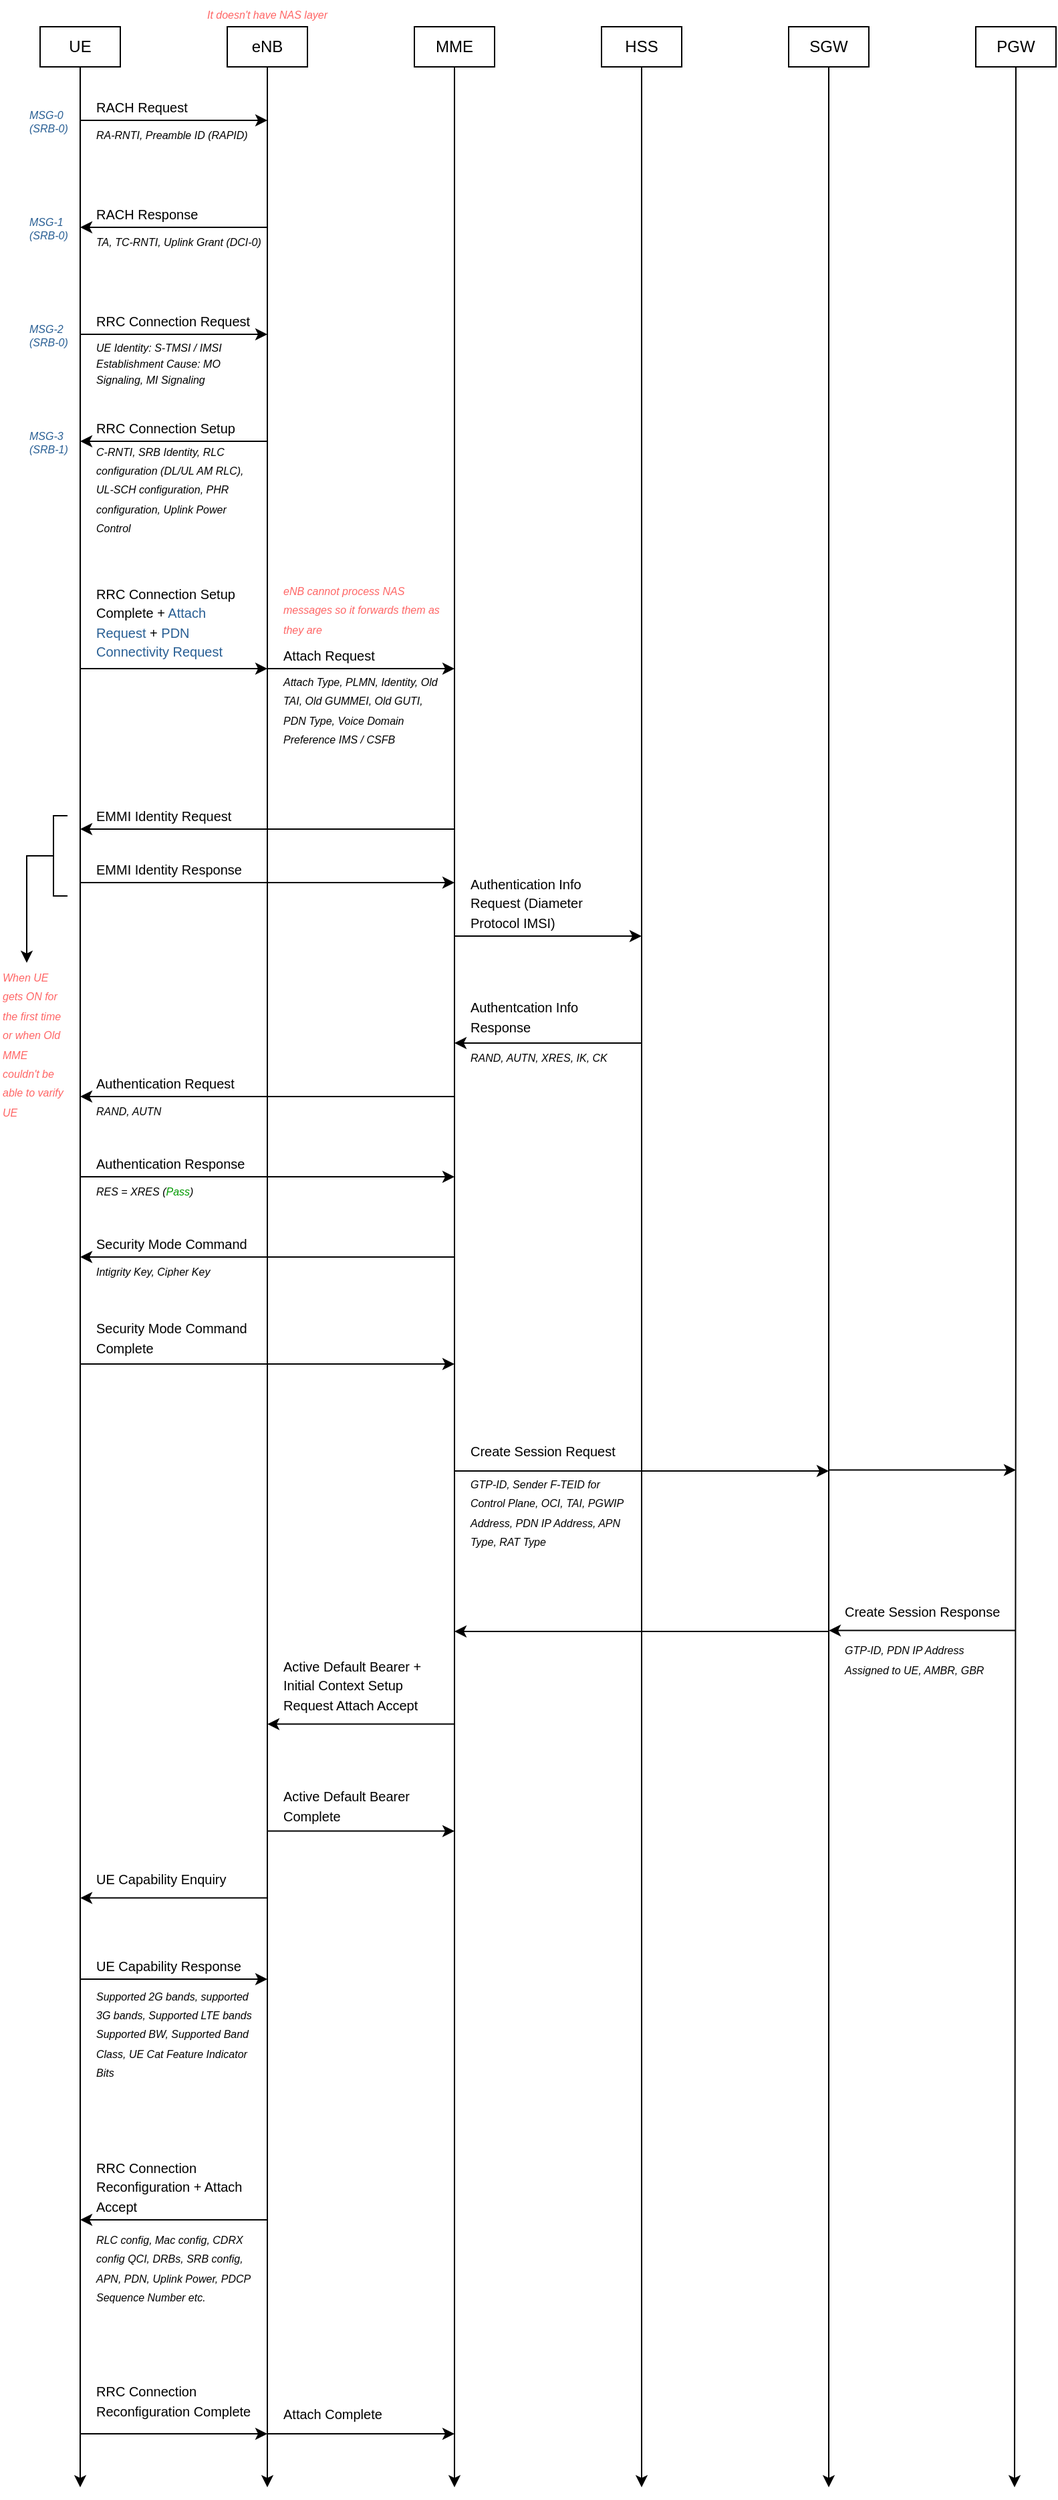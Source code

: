 <mxfile version="26.1.1">
  <diagram name="Page-1" id="juCOnUi9ip3WTIvUoLlp">
    <mxGraphModel dx="941" dy="547" grid="1" gridSize="10" guides="1" tooltips="1" connect="1" arrows="1" fold="1" page="1" pageScale="1" pageWidth="850" pageHeight="1100" math="0" shadow="0">
      <root>
        <mxCell id="0" />
        <mxCell id="1" parent="0" />
        <mxCell id="kvWB5lQ28OjroLRQHnsC-7" style="edgeStyle=orthogonalEdgeStyle;rounded=0;orthogonalLoop=1;jettySize=auto;html=1;exitX=0.5;exitY=1;exitDx=0;exitDy=0;" edge="1" parent="1" source="kvWB5lQ28OjroLRQHnsC-1">
          <mxGeometry relative="1" as="geometry">
            <mxPoint x="70" y="1880" as="targetPoint" />
          </mxGeometry>
        </mxCell>
        <mxCell id="kvWB5lQ28OjroLRQHnsC-1" value="UE" style="rounded=0;whiteSpace=wrap;html=1;" vertex="1" parent="1">
          <mxGeometry x="40" y="40" width="60" height="30" as="geometry" />
        </mxCell>
        <mxCell id="kvWB5lQ28OjroLRQHnsC-8" style="edgeStyle=orthogonalEdgeStyle;rounded=0;orthogonalLoop=1;jettySize=auto;html=1;exitX=0.5;exitY=1;exitDx=0;exitDy=0;" edge="1" parent="1" source="kvWB5lQ28OjroLRQHnsC-2">
          <mxGeometry relative="1" as="geometry">
            <mxPoint x="210" y="1880" as="targetPoint" />
          </mxGeometry>
        </mxCell>
        <mxCell id="kvWB5lQ28OjroLRQHnsC-2" value="eNB" style="rounded=0;whiteSpace=wrap;html=1;" vertex="1" parent="1">
          <mxGeometry x="180" y="40" width="60" height="30" as="geometry" />
        </mxCell>
        <mxCell id="kvWB5lQ28OjroLRQHnsC-9" style="edgeStyle=orthogonalEdgeStyle;rounded=0;orthogonalLoop=1;jettySize=auto;html=1;exitX=0.5;exitY=1;exitDx=0;exitDy=0;" edge="1" parent="1" source="kvWB5lQ28OjroLRQHnsC-3">
          <mxGeometry relative="1" as="geometry">
            <mxPoint x="350" y="1880" as="targetPoint" />
          </mxGeometry>
        </mxCell>
        <mxCell id="kvWB5lQ28OjroLRQHnsC-3" value="MME" style="rounded=0;whiteSpace=wrap;html=1;" vertex="1" parent="1">
          <mxGeometry x="320" y="40" width="60" height="30" as="geometry" />
        </mxCell>
        <mxCell id="kvWB5lQ28OjroLRQHnsC-10" style="edgeStyle=orthogonalEdgeStyle;rounded=0;orthogonalLoop=1;jettySize=auto;html=1;exitX=0.5;exitY=1;exitDx=0;exitDy=0;" edge="1" parent="1" source="kvWB5lQ28OjroLRQHnsC-4">
          <mxGeometry relative="1" as="geometry">
            <mxPoint x="490" y="1880" as="targetPoint" />
          </mxGeometry>
        </mxCell>
        <mxCell id="kvWB5lQ28OjroLRQHnsC-4" value="HSS" style="rounded=0;whiteSpace=wrap;html=1;" vertex="1" parent="1">
          <mxGeometry x="460" y="40" width="60" height="30" as="geometry" />
        </mxCell>
        <mxCell id="kvWB5lQ28OjroLRQHnsC-11" style="edgeStyle=orthogonalEdgeStyle;rounded=0;orthogonalLoop=1;jettySize=auto;html=1;exitX=0.5;exitY=1;exitDx=0;exitDy=0;" edge="1" parent="1" source="kvWB5lQ28OjroLRQHnsC-5">
          <mxGeometry relative="1" as="geometry">
            <mxPoint x="630" y="1880" as="targetPoint" />
          </mxGeometry>
        </mxCell>
        <mxCell id="kvWB5lQ28OjroLRQHnsC-5" value="SGW" style="rounded=0;whiteSpace=wrap;html=1;" vertex="1" parent="1">
          <mxGeometry x="600" y="40" width="60" height="30" as="geometry" />
        </mxCell>
        <mxCell id="kvWB5lQ28OjroLRQHnsC-13" style="edgeStyle=orthogonalEdgeStyle;rounded=0;orthogonalLoop=1;jettySize=auto;html=1;exitX=0.5;exitY=1;exitDx=0;exitDy=0;" edge="1" parent="1" source="kvWB5lQ28OjroLRQHnsC-6">
          <mxGeometry relative="1" as="geometry">
            <mxPoint x="769" y="1880" as="targetPoint" />
          </mxGeometry>
        </mxCell>
        <mxCell id="kvWB5lQ28OjroLRQHnsC-6" value="PGW" style="rounded=0;whiteSpace=wrap;html=1;" vertex="1" parent="1">
          <mxGeometry x="740" y="40" width="60" height="30" as="geometry" />
        </mxCell>
        <mxCell id="kvWB5lQ28OjroLRQHnsC-15" value="" style="endArrow=classic;html=1;rounded=0;" edge="1" parent="1">
          <mxGeometry width="50" height="50" relative="1" as="geometry">
            <mxPoint x="70" y="110" as="sourcePoint" />
            <mxPoint x="210" y="110" as="targetPoint" />
          </mxGeometry>
        </mxCell>
        <mxCell id="kvWB5lQ28OjroLRQHnsC-16" value="&lt;font style=&quot;font-size: 10px;&quot;&gt;RACH Request&lt;/font&gt;" style="text;html=1;align=left;verticalAlign=middle;whiteSpace=wrap;rounded=0;" vertex="1" parent="1">
          <mxGeometry x="80" y="90" width="110" height="20" as="geometry" />
        </mxCell>
        <mxCell id="kvWB5lQ28OjroLRQHnsC-17" value="&lt;font style=&quot;font-size: 8px;&quot;&gt;RA-RNTI, Preamble ID (RAPID)&lt;/font&gt;" style="text;html=1;align=left;verticalAlign=middle;whiteSpace=wrap;rounded=0;fontStyle=2" vertex="1" parent="1">
          <mxGeometry x="80" y="110" width="130" height="20" as="geometry" />
        </mxCell>
        <mxCell id="kvWB5lQ28OjroLRQHnsC-18" value="" style="endArrow=classic;html=1;rounded=0;" edge="1" parent="1">
          <mxGeometry width="50" height="50" relative="1" as="geometry">
            <mxPoint x="70" y="270" as="sourcePoint" />
            <mxPoint x="210" y="270" as="targetPoint" />
          </mxGeometry>
        </mxCell>
        <mxCell id="kvWB5lQ28OjroLRQHnsC-19" value="&lt;font style=&quot;font-size: 10px;&quot;&gt;RRC Connection Request&lt;/font&gt;" style="text;html=1;align=left;verticalAlign=middle;whiteSpace=wrap;rounded=0;" vertex="1" parent="1">
          <mxGeometry x="80" y="250" width="120" height="20" as="geometry" />
        </mxCell>
        <mxCell id="kvWB5lQ28OjroLRQHnsC-20" value="&lt;div style=&quot;line-height: 100%;&quot;&gt;&lt;font style=&quot;font-size: 8px; line-height: 100%;&quot;&gt;UE Identity: S-TMSI / IMSI&lt;/font&gt;&lt;div&gt;&lt;font style=&quot;font-size: 8px; line-height: 100%;&quot;&gt;Establishment Cause: MO Signaling, MI Signaling&lt;/font&gt;&lt;/div&gt;&lt;/div&gt;" style="text;html=1;align=left;verticalAlign=middle;whiteSpace=wrap;rounded=0;fontStyle=2" vertex="1" parent="1">
          <mxGeometry x="80" y="270" width="120" height="40" as="geometry" />
        </mxCell>
        <mxCell id="kvWB5lQ28OjroLRQHnsC-21" value="" style="endArrow=classic;html=1;rounded=0;" edge="1" parent="1">
          <mxGeometry width="50" height="50" relative="1" as="geometry">
            <mxPoint x="210" y="190" as="sourcePoint" />
            <mxPoint x="70" y="190" as="targetPoint" />
          </mxGeometry>
        </mxCell>
        <mxCell id="kvWB5lQ28OjroLRQHnsC-22" value="&lt;font style=&quot;font-size: 10px;&quot;&gt;RACH Response&lt;/font&gt;" style="text;html=1;align=left;verticalAlign=middle;whiteSpace=wrap;rounded=0;" vertex="1" parent="1">
          <mxGeometry x="80" y="170" width="110" height="20" as="geometry" />
        </mxCell>
        <mxCell id="kvWB5lQ28OjroLRQHnsC-23" value="&lt;font style=&quot;font-size: 8px;&quot;&gt;TA, TC-RNTI, Uplink Grant (DCI-0)&lt;/font&gt;" style="text;html=1;align=left;verticalAlign=middle;whiteSpace=wrap;rounded=0;fontStyle=2" vertex="1" parent="1">
          <mxGeometry x="80" y="190" width="130" height="20" as="geometry" />
        </mxCell>
        <mxCell id="kvWB5lQ28OjroLRQHnsC-24" value="" style="endArrow=classic;html=1;rounded=0;" edge="1" parent="1">
          <mxGeometry width="50" height="50" relative="1" as="geometry">
            <mxPoint x="210" y="350" as="sourcePoint" />
            <mxPoint x="70" y="350" as="targetPoint" />
          </mxGeometry>
        </mxCell>
        <mxCell id="kvWB5lQ28OjroLRQHnsC-25" value="&lt;font style=&quot;font-size: 10px;&quot;&gt;RRC Connection Setup&lt;/font&gt;" style="text;html=1;align=left;verticalAlign=middle;whiteSpace=wrap;rounded=0;" vertex="1" parent="1">
          <mxGeometry x="80" y="330" width="110" height="20" as="geometry" />
        </mxCell>
        <mxCell id="kvWB5lQ28OjroLRQHnsC-26" value="&lt;span style=&quot;font-size: 8px;&quot;&gt;C-RNTI, SRB Identity, RLC configuration (DL/UL AM RLC), UL-SCH configuration, PHR configuration, Uplink Power Control&lt;/span&gt;" style="text;html=1;align=left;verticalAlign=middle;whiteSpace=wrap;rounded=0;fontStyle=2" vertex="1" parent="1">
          <mxGeometry x="80" y="350" width="120" height="70" as="geometry" />
        </mxCell>
        <mxCell id="kvWB5lQ28OjroLRQHnsC-27" value="" style="endArrow=classic;html=1;rounded=0;" edge="1" parent="1">
          <mxGeometry width="50" height="50" relative="1" as="geometry">
            <mxPoint x="70" y="520" as="sourcePoint" />
            <mxPoint x="210" y="520" as="targetPoint" />
          </mxGeometry>
        </mxCell>
        <mxCell id="kvWB5lQ28OjroLRQHnsC-28" value="&lt;font style=&quot;font-size: 10px;&quot;&gt;RRC Connection Setup Complete + &lt;font style=&quot;color: rgb(41, 95, 148);&quot;&gt;Attach Request&lt;/font&gt; + &lt;font style=&quot;color: rgb(41, 95, 148);&quot;&gt;PDN Connectivity Request&lt;/font&gt;&lt;/font&gt;" style="text;html=1;align=left;verticalAlign=middle;whiteSpace=wrap;rounded=0;" vertex="1" parent="1">
          <mxGeometry x="80" y="450" width="120" height="70" as="geometry" />
        </mxCell>
        <mxCell id="kvWB5lQ28OjroLRQHnsC-30" value="" style="endArrow=classic;html=1;rounded=0;fontColor=#33FF33;labelBackgroundColor=#B5739D;labelBorderColor=#67AB9F;fillColor=#f5f5f5;strokeColor=light-dark(#000000, #3a756b);" edge="1" parent="1">
          <mxGeometry width="50" height="50" relative="1" as="geometry">
            <mxPoint x="210" y="520" as="sourcePoint" />
            <mxPoint x="350" y="520" as="targetPoint" />
          </mxGeometry>
        </mxCell>
        <mxCell id="kvWB5lQ28OjroLRQHnsC-31" value="&lt;font style=&quot;font-size: 10px;&quot;&gt;Attach Request&lt;/font&gt;" style="text;html=1;align=left;verticalAlign=middle;whiteSpace=wrap;rounded=0;" vertex="1" parent="1">
          <mxGeometry x="220" y="500" width="120" height="20" as="geometry" />
        </mxCell>
        <mxCell id="kvWB5lQ28OjroLRQHnsC-32" value="&lt;span style=&quot;font-size: 8px;&quot;&gt;Attach Type, PLMN, Identity, Old TAI, Old GUMMEI, Old GUTI, PDN Type, Voice Domain Preference IMS / CSFB&lt;/span&gt;" style="text;html=1;align=left;verticalAlign=middle;whiteSpace=wrap;rounded=0;fontStyle=2" vertex="1" parent="1">
          <mxGeometry x="220" y="520" width="120" height="60" as="geometry" />
        </mxCell>
        <mxCell id="kvWB5lQ28OjroLRQHnsC-33" value="" style="endArrow=classic;html=1;rounded=0;" edge="1" parent="1">
          <mxGeometry width="50" height="50" relative="1" as="geometry">
            <mxPoint x="350" y="640" as="sourcePoint" />
            <mxPoint x="70" y="640" as="targetPoint" />
          </mxGeometry>
        </mxCell>
        <mxCell id="kvWB5lQ28OjroLRQHnsC-34" value="&lt;font style=&quot;font-size: 10px;&quot;&gt;EMMI Identity Request&lt;/font&gt;" style="text;html=1;align=left;verticalAlign=middle;whiteSpace=wrap;rounded=0;" vertex="1" parent="1">
          <mxGeometry x="80" y="620" width="120" height="20" as="geometry" />
        </mxCell>
        <mxCell id="kvWB5lQ28OjroLRQHnsC-35" value="" style="endArrow=classic;html=1;rounded=0;" edge="1" parent="1">
          <mxGeometry width="50" height="50" relative="1" as="geometry">
            <mxPoint x="70" y="680" as="sourcePoint" />
            <mxPoint x="350" y="680" as="targetPoint" />
          </mxGeometry>
        </mxCell>
        <mxCell id="kvWB5lQ28OjroLRQHnsC-36" value="&lt;font style=&quot;font-size: 10px;&quot;&gt;EMMI Identity Response&lt;/font&gt;" style="text;html=1;align=left;verticalAlign=middle;whiteSpace=wrap;rounded=0;" vertex="1" parent="1">
          <mxGeometry x="80" y="660" width="120" height="20" as="geometry" />
        </mxCell>
        <mxCell id="kvWB5lQ28OjroLRQHnsC-37" value="" style="endArrow=classic;html=1;rounded=0;fontColor=#33FF33;labelBackgroundColor=#B5739D;labelBorderColor=#67AB9F;fillColor=#f5f5f5;strokeColor=light-dark(#000000, #3a756b);" edge="1" parent="1">
          <mxGeometry width="50" height="50" relative="1" as="geometry">
            <mxPoint x="350" y="720" as="sourcePoint" />
            <mxPoint x="490" y="720" as="targetPoint" />
          </mxGeometry>
        </mxCell>
        <mxCell id="kvWB5lQ28OjroLRQHnsC-38" value="&lt;font style=&quot;font-size: 10px;&quot;&gt;Authentication Info Request (Diameter Protocol IMSI)&lt;/font&gt;" style="text;html=1;align=left;verticalAlign=middle;whiteSpace=wrap;rounded=0;" vertex="1" parent="1">
          <mxGeometry x="360" y="670" width="120" height="50" as="geometry" />
        </mxCell>
        <mxCell id="kvWB5lQ28OjroLRQHnsC-39" value="" style="endArrow=classic;html=1;rounded=0;fontColor=#33FF33;labelBackgroundColor=#B5739D;labelBorderColor=#67AB9F;fillColor=#f5f5f5;strokeColor=light-dark(#000000, #3a756b);" edge="1" parent="1">
          <mxGeometry width="50" height="50" relative="1" as="geometry">
            <mxPoint x="490" y="800" as="sourcePoint" />
            <mxPoint x="350" y="800" as="targetPoint" />
          </mxGeometry>
        </mxCell>
        <mxCell id="kvWB5lQ28OjroLRQHnsC-40" value="&lt;font style=&quot;font-size: 10px;&quot;&gt;Authentcation Info Response&lt;/font&gt;" style="text;html=1;align=left;verticalAlign=middle;whiteSpace=wrap;rounded=0;" vertex="1" parent="1">
          <mxGeometry x="360" y="760" width="120" height="40" as="geometry" />
        </mxCell>
        <mxCell id="kvWB5lQ28OjroLRQHnsC-41" value="&lt;span style=&quot;font-size: 8px;&quot;&gt;RAND, AUTN, XRES, IK, CK&lt;/span&gt;" style="text;html=1;align=left;verticalAlign=middle;whiteSpace=wrap;rounded=0;fontStyle=2" vertex="1" parent="1">
          <mxGeometry x="360" y="800" width="120" height="20" as="geometry" />
        </mxCell>
        <mxCell id="kvWB5lQ28OjroLRQHnsC-42" value="&lt;div style=&quot;line-height: 80%;&quot;&gt;&lt;font style=&quot;font-size: 8px; line-height: 80%;&quot;&gt;MSG-0&lt;/font&gt;&lt;div&gt;&lt;font style=&quot;font-size: 8px; line-height: 80%;&quot;&gt;(SRB-0)&lt;/font&gt;&lt;/div&gt;&lt;/div&gt;" style="text;html=1;align=left;verticalAlign=middle;whiteSpace=wrap;rounded=0;fontStyle=2;fontColor=#295F94;" vertex="1" parent="1">
          <mxGeometry x="30" y="100" width="40" height="20" as="geometry" />
        </mxCell>
        <mxCell id="kvWB5lQ28OjroLRQHnsC-43" value="&lt;div style=&quot;line-height: 80%;&quot;&gt;&lt;font style=&quot;font-size: 8px; line-height: 80%;&quot;&gt;MSG-1&lt;/font&gt;&lt;div&gt;&lt;font style=&quot;font-size: 8px; line-height: 80%;&quot;&gt;(SRB-0)&lt;/font&gt;&lt;/div&gt;&lt;/div&gt;" style="text;html=1;align=left;verticalAlign=middle;whiteSpace=wrap;rounded=0;fontStyle=2;fontColor=#295F94;" vertex="1" parent="1">
          <mxGeometry x="30" y="180" width="40" height="20" as="geometry" />
        </mxCell>
        <mxCell id="kvWB5lQ28OjroLRQHnsC-44" value="&lt;div style=&quot;line-height: 80%;&quot;&gt;&lt;font style=&quot;font-size: 8px; line-height: 80%;&quot;&gt;MSG-2&lt;/font&gt;&lt;div&gt;&lt;font style=&quot;font-size: 8px; line-height: 80%;&quot;&gt;(SRB-0)&lt;/font&gt;&lt;/div&gt;&lt;/div&gt;" style="text;html=1;align=left;verticalAlign=middle;whiteSpace=wrap;rounded=0;fontStyle=2;fontColor=#295F94;" vertex="1" parent="1">
          <mxGeometry x="30" y="260" width="40" height="20" as="geometry" />
        </mxCell>
        <mxCell id="kvWB5lQ28OjroLRQHnsC-45" value="&lt;div style=&quot;line-height: 80%;&quot;&gt;&lt;font style=&quot;font-size: 8px; line-height: 80%;&quot;&gt;MSG-3&lt;/font&gt;&lt;div&gt;&lt;font style=&quot;font-size: 8px; line-height: 80%;&quot;&gt;(SRB-1)&lt;/font&gt;&lt;/div&gt;&lt;/div&gt;" style="text;html=1;align=left;verticalAlign=middle;whiteSpace=wrap;rounded=0;fontStyle=2;fontColor=#295F94;" vertex="1" parent="1">
          <mxGeometry x="30" y="340" width="40" height="20" as="geometry" />
        </mxCell>
        <mxCell id="kvWB5lQ28OjroLRQHnsC-47" style="edgeStyle=orthogonalEdgeStyle;rounded=0;orthogonalLoop=1;jettySize=auto;html=1;exitX=0.5;exitY=1;exitDx=0;exitDy=0;" edge="1" parent="1" source="kvWB5lQ28OjroLRQHnsC-46" target="kvWB5lQ28OjroLRQHnsC-49">
          <mxGeometry relative="1" as="geometry">
            <mxPoint x="30" y="740" as="targetPoint" />
            <Array as="points">
              <mxPoint x="30" y="660" />
            </Array>
          </mxGeometry>
        </mxCell>
        <mxCell id="kvWB5lQ28OjroLRQHnsC-46" value="" style="shape=partialRectangle;whiteSpace=wrap;html=1;bottom=1;right=1;left=1;top=0;fillColor=none;routingCenterX=-0.5;rotation=90;" vertex="1" parent="1">
          <mxGeometry x="25" y="655" width="60" height="10" as="geometry" />
        </mxCell>
        <mxCell id="kvWB5lQ28OjroLRQHnsC-49" value="&lt;span style=&quot;font-size: 8px;&quot;&gt;&lt;font style=&quot;color: rgb(255, 102, 102);&quot;&gt;When UE gets ON for the first time or when Old MME couldn&#39;t be able to varify UE&lt;/font&gt;&lt;/span&gt;" style="text;html=1;align=left;verticalAlign=middle;whiteSpace=wrap;rounded=0;fontStyle=2" vertex="1" parent="1">
          <mxGeometry x="10" y="740" width="50" height="120" as="geometry" />
        </mxCell>
        <mxCell id="kvWB5lQ28OjroLRQHnsC-50" value="&lt;span style=&quot;font-size: 8px;&quot;&gt;&lt;font style=&quot;color: rgb(255, 102, 102);&quot;&gt;eNB cannot process NAS messages so it forwards them as they are&lt;/font&gt;&lt;/span&gt;" style="text;html=1;align=left;verticalAlign=middle;whiteSpace=wrap;rounded=0;fontStyle=2" vertex="1" parent="1">
          <mxGeometry x="220" y="450" width="120" height="50" as="geometry" />
        </mxCell>
        <mxCell id="kvWB5lQ28OjroLRQHnsC-51" value="&lt;span style=&quot;font-size: 8px;&quot;&gt;&lt;font style=&quot;color: rgb(255, 102, 102);&quot;&gt;It doesn&#39;t have NAS layer&lt;/font&gt;&lt;/span&gt;" style="text;html=1;align=center;verticalAlign=middle;whiteSpace=wrap;rounded=0;fontStyle=2" vertex="1" parent="1">
          <mxGeometry x="160" y="20" width="100" height="20" as="geometry" />
        </mxCell>
        <mxCell id="kvWB5lQ28OjroLRQHnsC-52" value="" style="endArrow=classic;html=1;rounded=0;" edge="1" parent="1">
          <mxGeometry width="50" height="50" relative="1" as="geometry">
            <mxPoint x="350" y="840" as="sourcePoint" />
            <mxPoint x="70" y="840" as="targetPoint" />
          </mxGeometry>
        </mxCell>
        <mxCell id="kvWB5lQ28OjroLRQHnsC-53" value="&lt;font style=&quot;font-size: 10px;&quot;&gt;Authentication Request&lt;/font&gt;" style="text;html=1;align=left;verticalAlign=middle;whiteSpace=wrap;rounded=0;" vertex="1" parent="1">
          <mxGeometry x="80" y="820" width="120" height="20" as="geometry" />
        </mxCell>
        <mxCell id="kvWB5lQ28OjroLRQHnsC-54" value="&lt;span style=&quot;font-size: 8px;&quot;&gt;RAND, AUTN&lt;/span&gt;" style="text;html=1;align=left;verticalAlign=middle;whiteSpace=wrap;rounded=0;fontStyle=2" vertex="1" parent="1">
          <mxGeometry x="80" y="840" width="120" height="20" as="geometry" />
        </mxCell>
        <mxCell id="kvWB5lQ28OjroLRQHnsC-55" value="" style="endArrow=classic;html=1;rounded=0;" edge="1" parent="1">
          <mxGeometry width="50" height="50" relative="1" as="geometry">
            <mxPoint x="70" y="900" as="sourcePoint" />
            <mxPoint x="350" y="900" as="targetPoint" />
          </mxGeometry>
        </mxCell>
        <mxCell id="kvWB5lQ28OjroLRQHnsC-56" value="&lt;font style=&quot;font-size: 10px;&quot;&gt;Authentication Response&lt;/font&gt;" style="text;html=1;align=left;verticalAlign=middle;whiteSpace=wrap;rounded=0;" vertex="1" parent="1">
          <mxGeometry x="80" y="880" width="120" height="20" as="geometry" />
        </mxCell>
        <mxCell id="kvWB5lQ28OjroLRQHnsC-59" value="&lt;span style=&quot;font-size: 8px;&quot;&gt;RES = XRES (&lt;font style=&quot;color: rgb(0, 153, 0);&quot;&gt;Pass&lt;/font&gt;)&lt;/span&gt;" style="text;html=1;align=left;verticalAlign=middle;whiteSpace=wrap;rounded=0;fontStyle=2" vertex="1" parent="1">
          <mxGeometry x="80" y="900" width="120" height="20" as="geometry" />
        </mxCell>
        <mxCell id="kvWB5lQ28OjroLRQHnsC-60" value="" style="endArrow=classic;html=1;rounded=0;" edge="1" parent="1">
          <mxGeometry width="50" height="50" relative="1" as="geometry">
            <mxPoint x="350" y="960" as="sourcePoint" />
            <mxPoint x="70" y="960" as="targetPoint" />
          </mxGeometry>
        </mxCell>
        <mxCell id="kvWB5lQ28OjroLRQHnsC-61" value="&lt;font style=&quot;font-size: 10px;&quot;&gt;Security Mode Command&lt;/font&gt;" style="text;html=1;align=left;verticalAlign=middle;whiteSpace=wrap;rounded=0;" vertex="1" parent="1">
          <mxGeometry x="80" y="940" width="120" height="20" as="geometry" />
        </mxCell>
        <mxCell id="kvWB5lQ28OjroLRQHnsC-62" value="&lt;span style=&quot;font-size: 8px;&quot;&gt;Intigrity Key, Cipher Key&lt;/span&gt;" style="text;html=1;align=left;verticalAlign=middle;whiteSpace=wrap;rounded=0;fontStyle=2" vertex="1" parent="1">
          <mxGeometry x="80" y="960" width="120" height="20" as="geometry" />
        </mxCell>
        <mxCell id="kvWB5lQ28OjroLRQHnsC-63" value="" style="endArrow=classic;html=1;rounded=0;" edge="1" parent="1">
          <mxGeometry width="50" height="50" relative="1" as="geometry">
            <mxPoint x="70" y="1040" as="sourcePoint" />
            <mxPoint x="350" y="1040" as="targetPoint" />
          </mxGeometry>
        </mxCell>
        <mxCell id="kvWB5lQ28OjroLRQHnsC-64" value="&lt;font style=&quot;font-size: 10px;&quot;&gt;Security Mode Command Complete&lt;/font&gt;" style="text;html=1;align=left;verticalAlign=middle;whiteSpace=wrap;rounded=0;" vertex="1" parent="1">
          <mxGeometry x="80" y="1000" width="120" height="40" as="geometry" />
        </mxCell>
        <mxCell id="kvWB5lQ28OjroLRQHnsC-66" value="" style="endArrow=classic;html=1;rounded=0;" edge="1" parent="1">
          <mxGeometry width="50" height="50" relative="1" as="geometry">
            <mxPoint x="350" y="1120" as="sourcePoint" />
            <mxPoint x="630" y="1120" as="targetPoint" />
          </mxGeometry>
        </mxCell>
        <mxCell id="kvWB5lQ28OjroLRQHnsC-67" value="&lt;font style=&quot;font-size: 10px;&quot;&gt;Create Session Request&lt;/font&gt;" style="text;html=1;align=left;verticalAlign=middle;whiteSpace=wrap;rounded=0;" vertex="1" parent="1">
          <mxGeometry x="360" y="1090" width="120" height="30" as="geometry" />
        </mxCell>
        <mxCell id="kvWB5lQ28OjroLRQHnsC-68" value="&lt;span style=&quot;font-size: 8px;&quot;&gt;GTP-ID, Sender F-TEID for Control Plane, OCI, TAI, PGWIP Address, PDN IP Address, APN Type, RAT Type&lt;/span&gt;" style="text;html=1;align=left;verticalAlign=middle;whiteSpace=wrap;rounded=0;fontStyle=2" vertex="1" parent="1">
          <mxGeometry x="360" y="1120" width="120" height="60" as="geometry" />
        </mxCell>
        <mxCell id="kvWB5lQ28OjroLRQHnsC-69" value="" style="endArrow=classic;html=1;rounded=0;fontColor=#33FF33;labelBackgroundColor=#B5739D;labelBorderColor=#67AB9F;fillColor=#f5f5f5;strokeColor=light-dark(#000000, #3a756b);" edge="1" parent="1">
          <mxGeometry width="50" height="50" relative="1" as="geometry">
            <mxPoint x="630" y="1119.31" as="sourcePoint" />
            <mxPoint x="770" y="1119.31" as="targetPoint" />
          </mxGeometry>
        </mxCell>
        <mxCell id="kvWB5lQ28OjroLRQHnsC-70" value="" style="endArrow=classic;html=1;rounded=0;" edge="1" parent="1">
          <mxGeometry width="50" height="50" relative="1" as="geometry">
            <mxPoint x="630" y="1240" as="sourcePoint" />
            <mxPoint x="350" y="1240" as="targetPoint" />
          </mxGeometry>
        </mxCell>
        <mxCell id="kvWB5lQ28OjroLRQHnsC-71" value="&lt;font style=&quot;font-size: 10px;&quot;&gt;Create Session Response&lt;/font&gt;" style="text;html=1;align=left;verticalAlign=middle;whiteSpace=wrap;rounded=0;" vertex="1" parent="1">
          <mxGeometry x="640" y="1210" width="120" height="30" as="geometry" />
        </mxCell>
        <mxCell id="kvWB5lQ28OjroLRQHnsC-72" value="&lt;span style=&quot;font-size: 8px;&quot;&gt;GTP-ID, PDN IP Address Assigned to UE, AMBR, GBR&lt;/span&gt;" style="text;html=1;align=left;verticalAlign=middle;whiteSpace=wrap;rounded=0;fontStyle=2" vertex="1" parent="1">
          <mxGeometry x="640" y="1240" width="120" height="40" as="geometry" />
        </mxCell>
        <mxCell id="kvWB5lQ28OjroLRQHnsC-73" value="" style="endArrow=classic;html=1;rounded=0;fontColor=#33FF33;labelBackgroundColor=#B5739D;labelBorderColor=#67AB9F;fillColor=#f5f5f5;strokeColor=light-dark(#000000, #3a756b);" edge="1" parent="1">
          <mxGeometry width="50" height="50" relative="1" as="geometry">
            <mxPoint x="770" y="1239.31" as="sourcePoint" />
            <mxPoint x="630" y="1239.31" as="targetPoint" />
          </mxGeometry>
        </mxCell>
        <mxCell id="kvWB5lQ28OjroLRQHnsC-74" value="&lt;font style=&quot;font-size: 10px;&quot;&gt;Active Default Bearer + Initial Context Setup Request Attach Accept&lt;/font&gt;" style="text;html=1;align=left;verticalAlign=middle;whiteSpace=wrap;rounded=0;" vertex="1" parent="1">
          <mxGeometry x="220" y="1250" width="120" height="60" as="geometry" />
        </mxCell>
        <mxCell id="kvWB5lQ28OjroLRQHnsC-76" value="" style="endArrow=classic;html=1;rounded=0;fontColor=#33FF33;labelBackgroundColor=#B5739D;labelBorderColor=#67AB9F;fillColor=#f5f5f5;strokeColor=light-dark(#000000, #3a756b);" edge="1" parent="1">
          <mxGeometry width="50" height="50" relative="1" as="geometry">
            <mxPoint x="350" y="1309.31" as="sourcePoint" />
            <mxPoint x="210" y="1309.31" as="targetPoint" />
          </mxGeometry>
        </mxCell>
        <mxCell id="kvWB5lQ28OjroLRQHnsC-77" value="&lt;font style=&quot;font-size: 10px;&quot;&gt;Active Default Bearer Complete&lt;/font&gt;" style="text;html=1;align=left;verticalAlign=middle;whiteSpace=wrap;rounded=0;" vertex="1" parent="1">
          <mxGeometry x="220" y="1350" width="120" height="40" as="geometry" />
        </mxCell>
        <mxCell id="kvWB5lQ28OjroLRQHnsC-78" value="" style="endArrow=classic;html=1;rounded=0;fontColor=#33FF33;labelBackgroundColor=#B5739D;labelBorderColor=#67AB9F;fillColor=#f5f5f5;strokeColor=light-dark(#000000, #3a756b);" edge="1" parent="1">
          <mxGeometry width="50" height="50" relative="1" as="geometry">
            <mxPoint x="210" y="1389.31" as="sourcePoint" />
            <mxPoint x="350" y="1389.31" as="targetPoint" />
          </mxGeometry>
        </mxCell>
        <mxCell id="kvWB5lQ28OjroLRQHnsC-79" value="&lt;font style=&quot;font-size: 10px;&quot;&gt;UE Capability Enquiry&lt;/font&gt;" style="text;html=1;align=left;verticalAlign=middle;whiteSpace=wrap;rounded=0;" vertex="1" parent="1">
          <mxGeometry x="80" y="1410" width="120" height="30" as="geometry" />
        </mxCell>
        <mxCell id="kvWB5lQ28OjroLRQHnsC-80" value="" style="endArrow=classic;html=1;rounded=0;fontColor=#33FF33;labelBackgroundColor=#B5739D;labelBorderColor=#67AB9F;fillColor=#f5f5f5;strokeColor=light-dark(#000000, #3a756b);" edge="1" parent="1">
          <mxGeometry width="50" height="50" relative="1" as="geometry">
            <mxPoint x="210" y="1439.31" as="sourcePoint" />
            <mxPoint x="70" y="1439.31" as="targetPoint" />
          </mxGeometry>
        </mxCell>
        <mxCell id="kvWB5lQ28OjroLRQHnsC-81" value="" style="endArrow=classic;html=1;rounded=0;fontColor=#33FF33;labelBackgroundColor=#B5739D;labelBorderColor=#67AB9F;fillColor=#f5f5f5;strokeColor=light-dark(#000000, #3a756b);" edge="1" parent="1">
          <mxGeometry width="50" height="50" relative="1" as="geometry">
            <mxPoint x="70" y="1500" as="sourcePoint" />
            <mxPoint x="210" y="1500" as="targetPoint" />
          </mxGeometry>
        </mxCell>
        <mxCell id="kvWB5lQ28OjroLRQHnsC-82" value="&lt;font style=&quot;font-size: 10px;&quot;&gt;UE Capability Response&lt;/font&gt;" style="text;html=1;align=left;verticalAlign=middle;whiteSpace=wrap;rounded=0;" vertex="1" parent="1">
          <mxGeometry x="80" y="1480" width="120" height="20" as="geometry" />
        </mxCell>
        <mxCell id="kvWB5lQ28OjroLRQHnsC-83" value="&lt;span style=&quot;font-size: 8px;&quot;&gt;Supported 2G bands, supported 3G bands, Supported LTE bands&lt;/span&gt;&lt;div&gt;&lt;span style=&quot;font-size: 8px;&quot;&gt;Supported BW, Supported Band Class, UE Cat Feature Indicator Bits&lt;/span&gt;&lt;/div&gt;" style="text;html=1;align=left;verticalAlign=middle;whiteSpace=wrap;rounded=0;fontStyle=2" vertex="1" parent="1">
          <mxGeometry x="80" y="1500" width="120" height="80" as="geometry" />
        </mxCell>
        <mxCell id="kvWB5lQ28OjroLRQHnsC-84" value="" style="endArrow=classic;html=1;rounded=0;fontColor=#33FF33;labelBackgroundColor=#B5739D;labelBorderColor=#67AB9F;fillColor=#f5f5f5;strokeColor=light-dark(#000000, #3a756b);" edge="1" parent="1">
          <mxGeometry width="50" height="50" relative="1" as="geometry">
            <mxPoint x="210" y="1680" as="sourcePoint" />
            <mxPoint x="70" y="1680" as="targetPoint" />
          </mxGeometry>
        </mxCell>
        <mxCell id="kvWB5lQ28OjroLRQHnsC-85" value="&lt;font style=&quot;font-size: 10px;&quot;&gt;RRC Connection Reconfiguration + Attach Accept&lt;/font&gt;" style="text;html=1;align=left;verticalAlign=middle;whiteSpace=wrap;rounded=0;" vertex="1" parent="1">
          <mxGeometry x="80" y="1630" width="120" height="50" as="geometry" />
        </mxCell>
        <mxCell id="kvWB5lQ28OjroLRQHnsC-86" value="&lt;span style=&quot;font-size: 8px;&quot;&gt;RLC config, Mac config, CDRX config QCI, DRBs, SRB config, APN, PDN, Uplink Power, PDCP Sequence Number etc.&lt;/span&gt;" style="text;html=1;align=left;verticalAlign=middle;whiteSpace=wrap;rounded=0;fontStyle=2" vertex="1" parent="1">
          <mxGeometry x="80" y="1680" width="120" height="70" as="geometry" />
        </mxCell>
        <mxCell id="kvWB5lQ28OjroLRQHnsC-87" value="" style="endArrow=classic;html=1;rounded=0;" edge="1" parent="1">
          <mxGeometry width="50" height="50" relative="1" as="geometry">
            <mxPoint x="70" y="1840" as="sourcePoint" />
            <mxPoint x="210" y="1840" as="targetPoint" />
          </mxGeometry>
        </mxCell>
        <mxCell id="kvWB5lQ28OjroLRQHnsC-88" value="&lt;font style=&quot;font-size: 10px;&quot;&gt;RRC Connection Reconfiguration Complete&lt;/font&gt;" style="text;html=1;align=left;verticalAlign=middle;whiteSpace=wrap;rounded=0;" vertex="1" parent="1">
          <mxGeometry x="80" y="1790" width="120" height="50" as="geometry" />
        </mxCell>
        <mxCell id="kvWB5lQ28OjroLRQHnsC-89" value="" style="endArrow=classic;html=1;rounded=0;" edge="1" parent="1">
          <mxGeometry width="50" height="50" relative="1" as="geometry">
            <mxPoint x="210" y="1840" as="sourcePoint" />
            <mxPoint x="350" y="1840" as="targetPoint" />
          </mxGeometry>
        </mxCell>
        <mxCell id="kvWB5lQ28OjroLRQHnsC-90" value="&lt;span style=&quot;font-size: 10px;&quot;&gt;Attach Complete&lt;/span&gt;" style="text;html=1;align=left;verticalAlign=middle;whiteSpace=wrap;rounded=0;" vertex="1" parent="1">
          <mxGeometry x="220" y="1810" width="100" height="30" as="geometry" />
        </mxCell>
      </root>
    </mxGraphModel>
  </diagram>
</mxfile>
